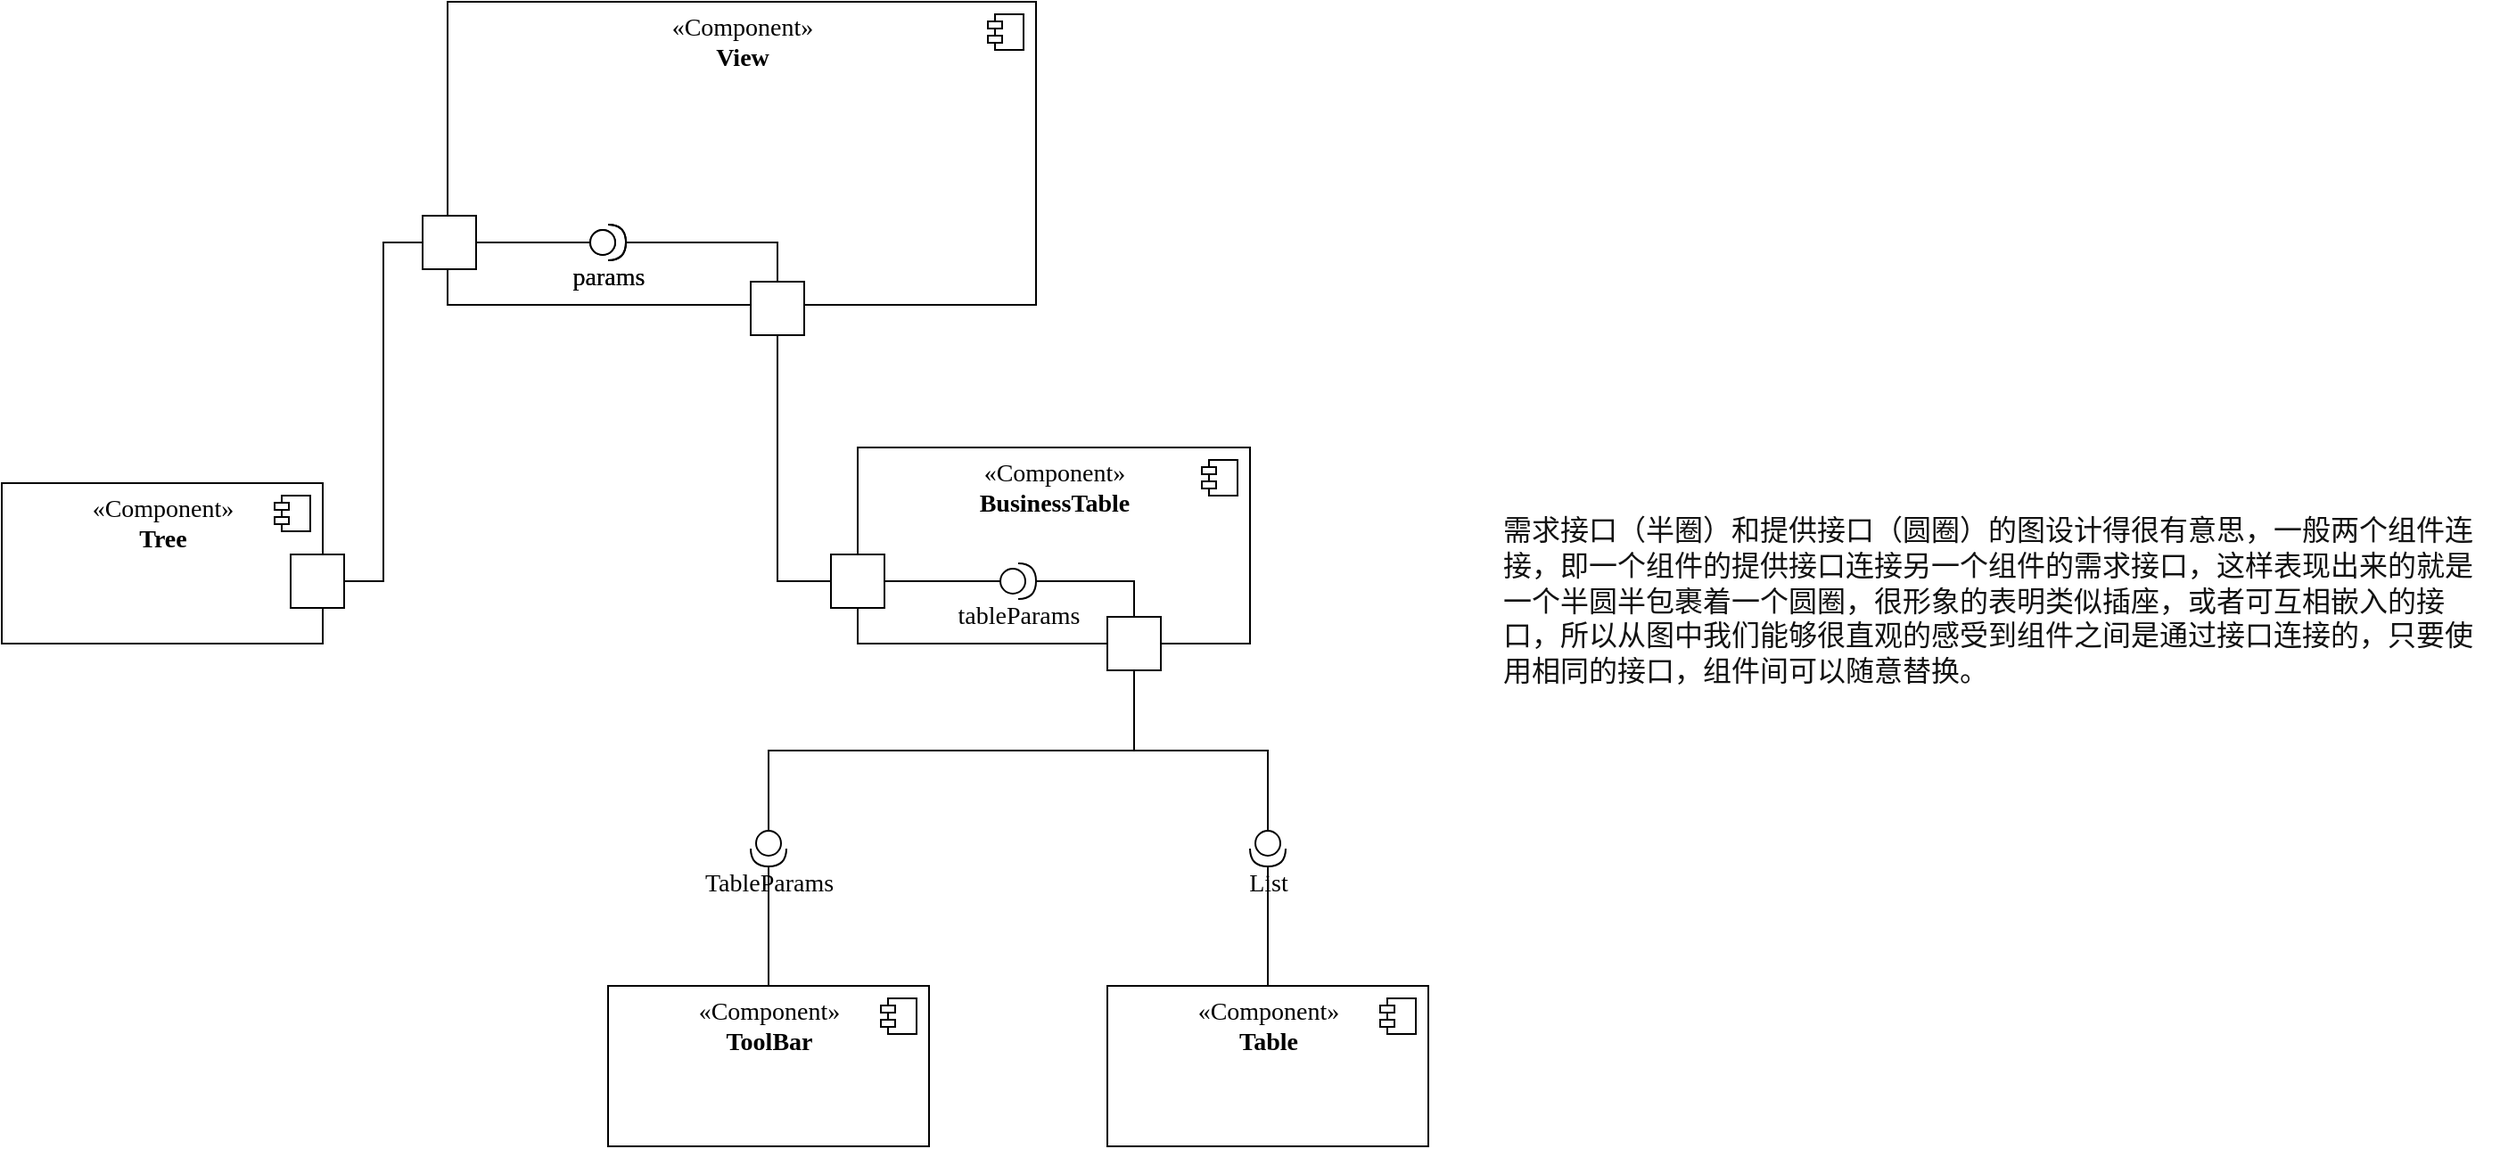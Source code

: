 <mxfile version="20.3.6" type="github"><diagram id="pwJ4jMyIwFcZf0LILA7o" name="组件图"><mxGraphModel dx="2249" dy="762" grid="1" gridSize="10" guides="1" tooltips="1" connect="1" arrows="1" fold="1" page="1" pageScale="1" pageWidth="827" pageHeight="1169" math="0" shadow="0"><root><mxCell id="0"/><mxCell id="1" parent="0"/><mxCell id="AczB4SDglP8XDqFTYmdm-1" value="«Component»&lt;br&gt;&lt;b&gt;View&lt;/b&gt;" style="html=1;dropTarget=0;fontFamily=阿里汉仪智能黑体;fontSource=https%3A%2F%2Fhellowebfonts.oss-cn-beijing.aliyuncs.com%2F698F3099-E62F-4C3B-B30A-04FB735069FE%2F202209%2F44C5C1037925EC78.ttf;fontSize=14;verticalAlign=top;" parent="1" vertex="1"><mxGeometry x="210" y="150" width="330" height="170" as="geometry"/></mxCell><mxCell id="AczB4SDglP8XDqFTYmdm-2" value="" style="shape=module;jettyWidth=8;jettyHeight=4;fontFamily=阿里汉仪智能黑体;fontSource=https%3A%2F%2Fhellowebfonts.oss-cn-beijing.aliyuncs.com%2F698F3099-E62F-4C3B-B30A-04FB735069FE%2F202209%2F44C5C1037925EC78.ttf;fontSize=14;verticalAlign=top;" parent="AczB4SDglP8XDqFTYmdm-1" vertex="1"><mxGeometry x="1" width="20" height="20" relative="1" as="geometry"><mxPoint x="-27" y="7" as="offset"/></mxGeometry></mxCell><mxCell id="AczB4SDglP8XDqFTYmdm-3" value="«Component»&lt;br&gt;&lt;b&gt;ToolBar&lt;/b&gt;" style="html=1;dropTarget=0;fontFamily=阿里汉仪智能黑体;fontSource=https%3A%2F%2Fhellowebfonts.oss-cn-beijing.aliyuncs.com%2F698F3099-E62F-4C3B-B30A-04FB735069FE%2F202209%2F44C5C1037925EC78.ttf;fontSize=14;verticalAlign=top;" parent="1" vertex="1"><mxGeometry x="300" y="702" width="180" height="90" as="geometry"/></mxCell><mxCell id="AczB4SDglP8XDqFTYmdm-4" value="" style="shape=module;jettyWidth=8;jettyHeight=4;fontFamily=阿里汉仪智能黑体;fontSource=https%3A%2F%2Fhellowebfonts.oss-cn-beijing.aliyuncs.com%2F698F3099-E62F-4C3B-B30A-04FB735069FE%2F202209%2F44C5C1037925EC78.ttf;fontSize=14;verticalAlign=top;" parent="AczB4SDglP8XDqFTYmdm-3" vertex="1"><mxGeometry x="1" width="20" height="20" relative="1" as="geometry"><mxPoint x="-27" y="7" as="offset"/></mxGeometry></mxCell><mxCell id="AczB4SDglP8XDqFTYmdm-5" value="«Component»&lt;br&gt;&lt;b&gt;Table&lt;/b&gt;" style="html=1;dropTarget=0;fontFamily=阿里汉仪智能黑体;fontSource=https%3A%2F%2Fhellowebfonts.oss-cn-beijing.aliyuncs.com%2F698F3099-E62F-4C3B-B30A-04FB735069FE%2F202209%2F44C5C1037925EC78.ttf;fontSize=14;verticalAlign=top;" parent="1" vertex="1"><mxGeometry x="580" y="702" width="180" height="90" as="geometry"/></mxCell><mxCell id="AczB4SDglP8XDqFTYmdm-6" value="" style="shape=module;jettyWidth=8;jettyHeight=4;fontFamily=阿里汉仪智能黑体;fontSource=https%3A%2F%2Fhellowebfonts.oss-cn-beijing.aliyuncs.com%2F698F3099-E62F-4C3B-B30A-04FB735069FE%2F202209%2F44C5C1037925EC78.ttf;fontSize=14;verticalAlign=top;" parent="AczB4SDglP8XDqFTYmdm-5" vertex="1"><mxGeometry x="1" width="20" height="20" relative="1" as="geometry"><mxPoint x="-27" y="7" as="offset"/></mxGeometry></mxCell><mxCell id="AczB4SDglP8XDqFTYmdm-7" value="«Component»&lt;br&gt;&lt;b&gt;Tree&lt;/b&gt;" style="html=1;dropTarget=0;fontFamily=阿里汉仪智能黑体;fontSource=https%3A%2F%2Fhellowebfonts.oss-cn-beijing.aliyuncs.com%2F698F3099-E62F-4C3B-B30A-04FB735069FE%2F202209%2F44C5C1037925EC78.ttf;fontSize=14;verticalAlign=top;" parent="1" vertex="1"><mxGeometry x="-40" y="420" width="180" height="90" as="geometry"/></mxCell><mxCell id="AczB4SDglP8XDqFTYmdm-8" value="" style="shape=module;jettyWidth=8;jettyHeight=4;fontFamily=阿里汉仪智能黑体;fontSource=https%3A%2F%2Fhellowebfonts.oss-cn-beijing.aliyuncs.com%2F698F3099-E62F-4C3B-B30A-04FB735069FE%2F202209%2F44C5C1037925EC78.ttf;fontSize=14;verticalAlign=top;" parent="AczB4SDglP8XDqFTYmdm-7" vertex="1"><mxGeometry x="1" width="20" height="20" relative="1" as="geometry"><mxPoint x="-27" y="7" as="offset"/></mxGeometry></mxCell><mxCell id="AczB4SDglP8XDqFTYmdm-9" value="«Component»&lt;br&gt;&lt;b&gt;BusinessTable&lt;/b&gt;" style="html=1;dropTarget=0;fontFamily=阿里汉仪智能黑体;fontSource=https%3A%2F%2Fhellowebfonts.oss-cn-beijing.aliyuncs.com%2F698F3099-E62F-4C3B-B30A-04FB735069FE%2F202209%2F44C5C1037925EC78.ttf;fontSize=14;verticalAlign=top;" parent="1" vertex="1"><mxGeometry x="440" y="400" width="220" height="110" as="geometry"/></mxCell><mxCell id="AczB4SDglP8XDqFTYmdm-10" value="" style="shape=module;jettyWidth=8;jettyHeight=4;fontFamily=阿里汉仪智能黑体;fontSource=https%3A%2F%2Fhellowebfonts.oss-cn-beijing.aliyuncs.com%2F698F3099-E62F-4C3B-B30A-04FB735069FE%2F202209%2F44C5C1037925EC78.ttf;fontSize=14;verticalAlign=top;" parent="AczB4SDglP8XDqFTYmdm-9" vertex="1"><mxGeometry x="1" width="20" height="20" relative="1" as="geometry"><mxPoint x="-27" y="7" as="offset"/></mxGeometry></mxCell><mxCell id="AczB4SDglP8XDqFTYmdm-28" style="edgeStyle=orthogonalEdgeStyle;rounded=0;orthogonalLoop=1;jettySize=auto;html=1;fontFamily=阿里汉仪智能黑体;fontSource=https%3A%2F%2Fhellowebfonts.oss-cn-beijing.aliyuncs.com%2F698F3099-E62F-4C3B-B30A-04FB735069FE%2F202209%2F44C5C1037925EC78.ttf;fontSize=14;endArrow=none;endFill=0;exitX=0;exitY=0.5;exitDx=0;exitDy=0;exitPerimeter=0;" parent="1" source="AczB4SDglP8XDqFTYmdm-17" target="AczB4SDglP8XDqFTYmdm-51" edge="1"><mxGeometry relative="1" as="geometry"/></mxCell><mxCell id="AczB4SDglP8XDqFTYmdm-30" style="edgeStyle=orthogonalEdgeStyle;rounded=0;orthogonalLoop=1;jettySize=auto;html=1;fontFamily=阿里汉仪智能黑体;fontSource=https%3A%2F%2Fhellowebfonts.oss-cn-beijing.aliyuncs.com%2F698F3099-E62F-4C3B-B30A-04FB735069FE%2F202209%2F44C5C1037925EC78.ttf;fontSize=14;endArrow=none;endFill=0;" parent="1" source="AczB4SDglP8XDqFTYmdm-17" target="AczB4SDglP8XDqFTYmdm-3" edge="1"><mxGeometry relative="1" as="geometry"/></mxCell><mxCell id="AczB4SDglP8XDqFTYmdm-17" value="TableParams" style="shape=providedRequiredInterface;html=1;verticalLabelPosition=bottom;sketch=0;fontFamily=阿里汉仪智能黑体;fontSource=https%3A%2F%2Fhellowebfonts.oss-cn-beijing.aliyuncs.com%2F698F3099-E62F-4C3B-B30A-04FB735069FE%2F202209%2F44C5C1037925EC78.ttf;fontSize=14;rotation=0;direction=south;" parent="1" vertex="1"><mxGeometry x="380" y="615" width="20" height="20" as="geometry"/></mxCell><mxCell id="AczB4SDglP8XDqFTYmdm-23" style="edgeStyle=orthogonalEdgeStyle;rounded=0;orthogonalLoop=1;jettySize=auto;html=1;fontFamily=阿里汉仪智能黑体;fontSource=https%3A%2F%2Fhellowebfonts.oss-cn-beijing.aliyuncs.com%2F698F3099-E62F-4C3B-B30A-04FB735069FE%2F202209%2F44C5C1037925EC78.ttf;fontSize=14;endArrow=none;endFill=0;" parent="1" source="AczB4SDglP8XDqFTYmdm-22" target="AczB4SDglP8XDqFTYmdm-5" edge="1"><mxGeometry relative="1" as="geometry"/></mxCell><mxCell id="AczB4SDglP8XDqFTYmdm-31" style="edgeStyle=orthogonalEdgeStyle;rounded=0;orthogonalLoop=1;jettySize=auto;html=1;fontFamily=阿里汉仪智能黑体;fontSource=https%3A%2F%2Fhellowebfonts.oss-cn-beijing.aliyuncs.com%2F698F3099-E62F-4C3B-B30A-04FB735069FE%2F202209%2F44C5C1037925EC78.ttf;fontSize=14;endArrow=none;endFill=0;exitX=0;exitY=0.5;exitDx=0;exitDy=0;exitPerimeter=0;" parent="1" source="AczB4SDglP8XDqFTYmdm-22" target="AczB4SDglP8XDqFTYmdm-51" edge="1"><mxGeometry relative="1" as="geometry"/></mxCell><mxCell id="AczB4SDglP8XDqFTYmdm-22" value="List" style="shape=providedRequiredInterface;html=1;verticalLabelPosition=bottom;sketch=0;fontFamily=阿里汉仪智能黑体;fontSource=https%3A%2F%2Fhellowebfonts.oss-cn-beijing.aliyuncs.com%2F698F3099-E62F-4C3B-B30A-04FB735069FE%2F202209%2F44C5C1037925EC78.ttf;fontSize=14;rotation=0;direction=south;" parent="1" vertex="1"><mxGeometry x="660" y="615" width="20" height="20" as="geometry"/></mxCell><mxCell id="AczB4SDglP8XDqFTYmdm-32" value="&lt;span style=&quot;color: rgb(18, 18, 18); font-family: -apple-system, BlinkMacSystemFont, &amp;quot;Helvetica Neue&amp;quot;, &amp;quot;PingFang SC&amp;quot;, &amp;quot;Microsoft YaHei&amp;quot;, &amp;quot;Source Han Sans SC&amp;quot;, &amp;quot;Noto Sans CJK SC&amp;quot;, &amp;quot;WenQuanYi Micro Hei&amp;quot;, sans-serif; font-size: medium; font-style: normal; font-variant-ligatures: normal; font-variant-caps: normal; font-weight: 400; letter-spacing: normal; orphans: 2; text-align: start; text-indent: 0px; text-transform: none; widows: 2; word-spacing: 0px; -webkit-text-stroke-width: 0px; background-color: rgb(255, 255, 255); text-decoration-thickness: initial; text-decoration-style: initial; text-decoration-color: initial; float: none; display: inline !important;&quot;&gt;需求接口（半圈）和提供接口（圆圈）的图设计得很有意思，一般两个组件连接，即一个组件的提供接口连接另一个组件的需求接口，这样表现出来的就是一个半圆半包裹着一个圆圈，很形象的表明类似插座，或者可互相嵌入的接口，所以从图中我们能够很直观的感受到组件之间是通过接口连接的，只要使用相同的接口，组件间可以随意替换。&lt;/span&gt;" style="text;whiteSpace=wrap;html=1;fontSize=14;fontFamily=阿里汉仪智能黑体;" parent="1" vertex="1"><mxGeometry x="800" y="430" width="560" height="130" as="geometry"/></mxCell><mxCell id="AczB4SDglP8XDqFTYmdm-33" value="" style="fontStyle=0;labelPosition=right;verticalLabelPosition=middle;align=left;verticalAlign=middle;spacingLeft=2;fontFamily=阿里汉仪智能黑体;fontSource=https%3A%2F%2Fhellowebfonts.oss-cn-beijing.aliyuncs.com%2F698F3099-E62F-4C3B-B30A-04FB735069FE%2F202209%2F44C5C1037925EC78.ttf;fontSize=14;" parent="1" vertex="1"><mxGeometry x="122" y="460" width="30" height="30" as="geometry"/></mxCell><mxCell id="AczB4SDglP8XDqFTYmdm-36" value="" style="fontStyle=0;labelPosition=right;verticalLabelPosition=middle;align=left;verticalAlign=middle;spacingLeft=2;fontFamily=阿里汉仪智能黑体;fontSource=https%3A%2F%2Fhellowebfonts.oss-cn-beijing.aliyuncs.com%2F698F3099-E62F-4C3B-B30A-04FB735069FE%2F202209%2F44C5C1037925EC78.ttf;fontSize=14;" parent="1" vertex="1"><mxGeometry x="196" y="270" width="30" height="30" as="geometry"/></mxCell><mxCell id="AczB4SDglP8XDqFTYmdm-38" style="edgeStyle=orthogonalEdgeStyle;rounded=0;orthogonalLoop=1;jettySize=auto;html=1;entryX=1;entryY=0.5;entryDx=0;entryDy=0;fontFamily=阿里汉仪智能黑体;fontSource=https%3A%2F%2Fhellowebfonts.oss-cn-beijing.aliyuncs.com%2F698F3099-E62F-4C3B-B30A-04FB735069FE%2F202209%2F44C5C1037925EC78.ttf;fontSize=14;endArrow=none;endFill=0;exitX=0;exitY=0.5;exitDx=0;exitDy=0;" parent="1" source="AczB4SDglP8XDqFTYmdm-36" target="AczB4SDglP8XDqFTYmdm-33" edge="1"><mxGeometry relative="1" as="geometry"/></mxCell><mxCell id="AczB4SDglP8XDqFTYmdm-40" style="edgeStyle=orthogonalEdgeStyle;rounded=0;orthogonalLoop=1;jettySize=auto;html=1;fontFamily=阿里汉仪智能黑体;fontSource=https%3A%2F%2Fhellowebfonts.oss-cn-beijing.aliyuncs.com%2F698F3099-E62F-4C3B-B30A-04FB735069FE%2F202209%2F44C5C1037925EC78.ttf;fontSize=14;endArrow=none;endFill=0;" parent="1" source="AczB4SDglP8XDqFTYmdm-37" target="AczB4SDglP8XDqFTYmdm-36" edge="1"><mxGeometry relative="1" as="geometry"/></mxCell><mxCell id="AczB4SDglP8XDqFTYmdm-43" style="edgeStyle=orthogonalEdgeStyle;rounded=0;orthogonalLoop=1;jettySize=auto;html=1;entryX=0.5;entryY=0;entryDx=0;entryDy=0;fontFamily=阿里汉仪智能黑体;fontSource=https%3A%2F%2Fhellowebfonts.oss-cn-beijing.aliyuncs.com%2F698F3099-E62F-4C3B-B30A-04FB735069FE%2F202209%2F44C5C1037925EC78.ttf;fontSize=14;endArrow=none;endFill=0;" parent="1" source="AczB4SDglP8XDqFTYmdm-37" target="AczB4SDglP8XDqFTYmdm-42" edge="1"><mxGeometry relative="1" as="geometry"/></mxCell><mxCell id="AczB4SDglP8XDqFTYmdm-37" value="params" style="shape=providedRequiredInterface;html=1;verticalLabelPosition=bottom;sketch=0;fontFamily=阿里汉仪智能黑体;fontSource=https%3A%2F%2Fhellowebfonts.oss-cn-beijing.aliyuncs.com%2F698F3099-E62F-4C3B-B30A-04FB735069FE%2F202209%2F44C5C1037925EC78.ttf;fontSize=14;rotation=0;direction=east;" parent="1" vertex="1"><mxGeometry x="290" y="275" width="20" height="20" as="geometry"/></mxCell><mxCell id="AczB4SDglP8XDqFTYmdm-41" value="" style="fontStyle=0;labelPosition=right;verticalLabelPosition=middle;align=left;verticalAlign=middle;spacingLeft=2;fontFamily=阿里汉仪智能黑体;fontSource=https%3A%2F%2Fhellowebfonts.oss-cn-beijing.aliyuncs.com%2F698F3099-E62F-4C3B-B30A-04FB735069FE%2F202209%2F44C5C1037925EC78.ttf;fontSize=14;" parent="1" vertex="1"><mxGeometry x="425" y="460" width="30" height="30" as="geometry"/></mxCell><mxCell id="AczB4SDglP8XDqFTYmdm-44" style="edgeStyle=orthogonalEdgeStyle;rounded=0;orthogonalLoop=1;jettySize=auto;html=1;entryX=0;entryY=0.5;entryDx=0;entryDy=0;fontFamily=阿里汉仪智能黑体;fontSource=https%3A%2F%2Fhellowebfonts.oss-cn-beijing.aliyuncs.com%2F698F3099-E62F-4C3B-B30A-04FB735069FE%2F202209%2F44C5C1037925EC78.ttf;fontSize=14;endArrow=none;endFill=0;exitX=0.5;exitY=1;exitDx=0;exitDy=0;" parent="1" source="AczB4SDglP8XDqFTYmdm-42" target="AczB4SDglP8XDqFTYmdm-41" edge="1"><mxGeometry relative="1" as="geometry"/></mxCell><mxCell id="AczB4SDglP8XDqFTYmdm-42" value="" style="fontStyle=0;labelPosition=right;verticalLabelPosition=middle;align=left;verticalAlign=middle;spacingLeft=2;fontFamily=阿里汉仪智能黑体;fontSource=https%3A%2F%2Fhellowebfonts.oss-cn-beijing.aliyuncs.com%2F698F3099-E62F-4C3B-B30A-04FB735069FE%2F202209%2F44C5C1037925EC78.ttf;fontSize=14;" parent="1" vertex="1"><mxGeometry x="380" y="307" width="30" height="30" as="geometry"/></mxCell><mxCell id="AczB4SDglP8XDqFTYmdm-46" value="params" style="shape=providedRequiredInterface;html=1;verticalLabelPosition=bottom;sketch=0;fontFamily=阿里汉仪智能黑体;fontSource=https%3A%2F%2Fhellowebfonts.oss-cn-beijing.aliyuncs.com%2F698F3099-E62F-4C3B-B30A-04FB735069FE%2F202209%2F44C5C1037925EC78.ttf;fontSize=14;rotation=0;direction=east;" parent="1" vertex="1"><mxGeometry x="290" y="275" width="20" height="20" as="geometry"/></mxCell><mxCell id="AczB4SDglP8XDqFTYmdm-49" style="edgeStyle=orthogonalEdgeStyle;rounded=0;orthogonalLoop=1;jettySize=auto;html=1;fontFamily=阿里汉仪智能黑体;fontSource=https%3A%2F%2Fhellowebfonts.oss-cn-beijing.aliyuncs.com%2F698F3099-E62F-4C3B-B30A-04FB735069FE%2F202209%2F44C5C1037925EC78.ttf;fontSize=14;endArrow=none;endFill=0;" parent="1" source="AczB4SDglP8XDqFTYmdm-47" target="AczB4SDglP8XDqFTYmdm-41" edge="1"><mxGeometry relative="1" as="geometry"/></mxCell><mxCell id="AczB4SDglP8XDqFTYmdm-53" style="edgeStyle=orthogonalEdgeStyle;rounded=0;orthogonalLoop=1;jettySize=auto;html=1;fontFamily=阿里汉仪智能黑体;fontSource=https%3A%2F%2Fhellowebfonts.oss-cn-beijing.aliyuncs.com%2F698F3099-E62F-4C3B-B30A-04FB735069FE%2F202209%2F44C5C1037925EC78.ttf;fontSize=14;endArrow=none;endFill=0;" parent="1" source="AczB4SDglP8XDqFTYmdm-47" target="AczB4SDglP8XDqFTYmdm-51" edge="1"><mxGeometry relative="1" as="geometry"/></mxCell><mxCell id="AczB4SDglP8XDqFTYmdm-47" value="tableParams" style="shape=providedRequiredInterface;html=1;verticalLabelPosition=bottom;sketch=0;fontFamily=阿里汉仪智能黑体;fontSource=https%3A%2F%2Fhellowebfonts.oss-cn-beijing.aliyuncs.com%2F698F3099-E62F-4C3B-B30A-04FB735069FE%2F202209%2F44C5C1037925EC78.ttf;fontSize=14;rotation=0;direction=east;" parent="1" vertex="1"><mxGeometry x="520" y="465" width="20" height="20" as="geometry"/></mxCell><mxCell id="AczB4SDglP8XDqFTYmdm-51" value="" style="fontStyle=0;labelPosition=right;verticalLabelPosition=middle;align=left;verticalAlign=middle;spacingLeft=2;fontFamily=阿里汉仪智能黑体;fontSource=https%3A%2F%2Fhellowebfonts.oss-cn-beijing.aliyuncs.com%2F698F3099-E62F-4C3B-B30A-04FB735069FE%2F202209%2F44C5C1037925EC78.ttf;fontSize=14;" parent="1" vertex="1"><mxGeometry x="580" y="495" width="30" height="30" as="geometry"/></mxCell></root></mxGraphModel></diagram></mxfile>